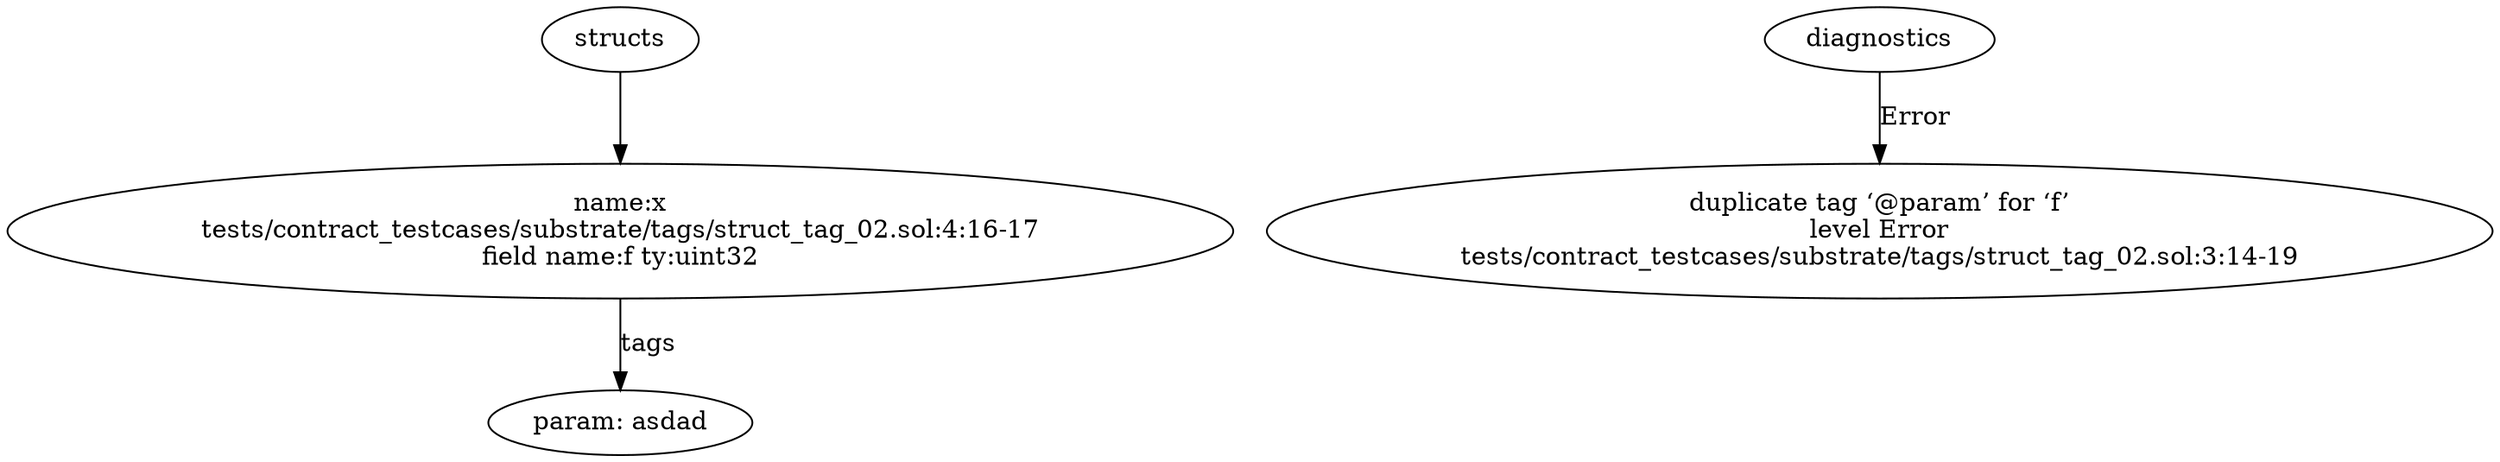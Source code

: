 strict digraph "tests/contract_testcases/substrate/tags/struct_tag_02.sol" {
	x [label="name:x\ntests/contract_testcases/substrate/tags/struct_tag_02.sol:4:16-17\nfield name:f ty:uint32"]
	tags [label="param: asdad"]
	diagnostic [label="duplicate tag ‘@param’ for ‘f’\nlevel Error\ntests/contract_testcases/substrate/tags/struct_tag_02.sol:3:14-19"]
	structs -> x
	x -> tags [label="tags"]
	diagnostics -> diagnostic [label="Error"]
}
